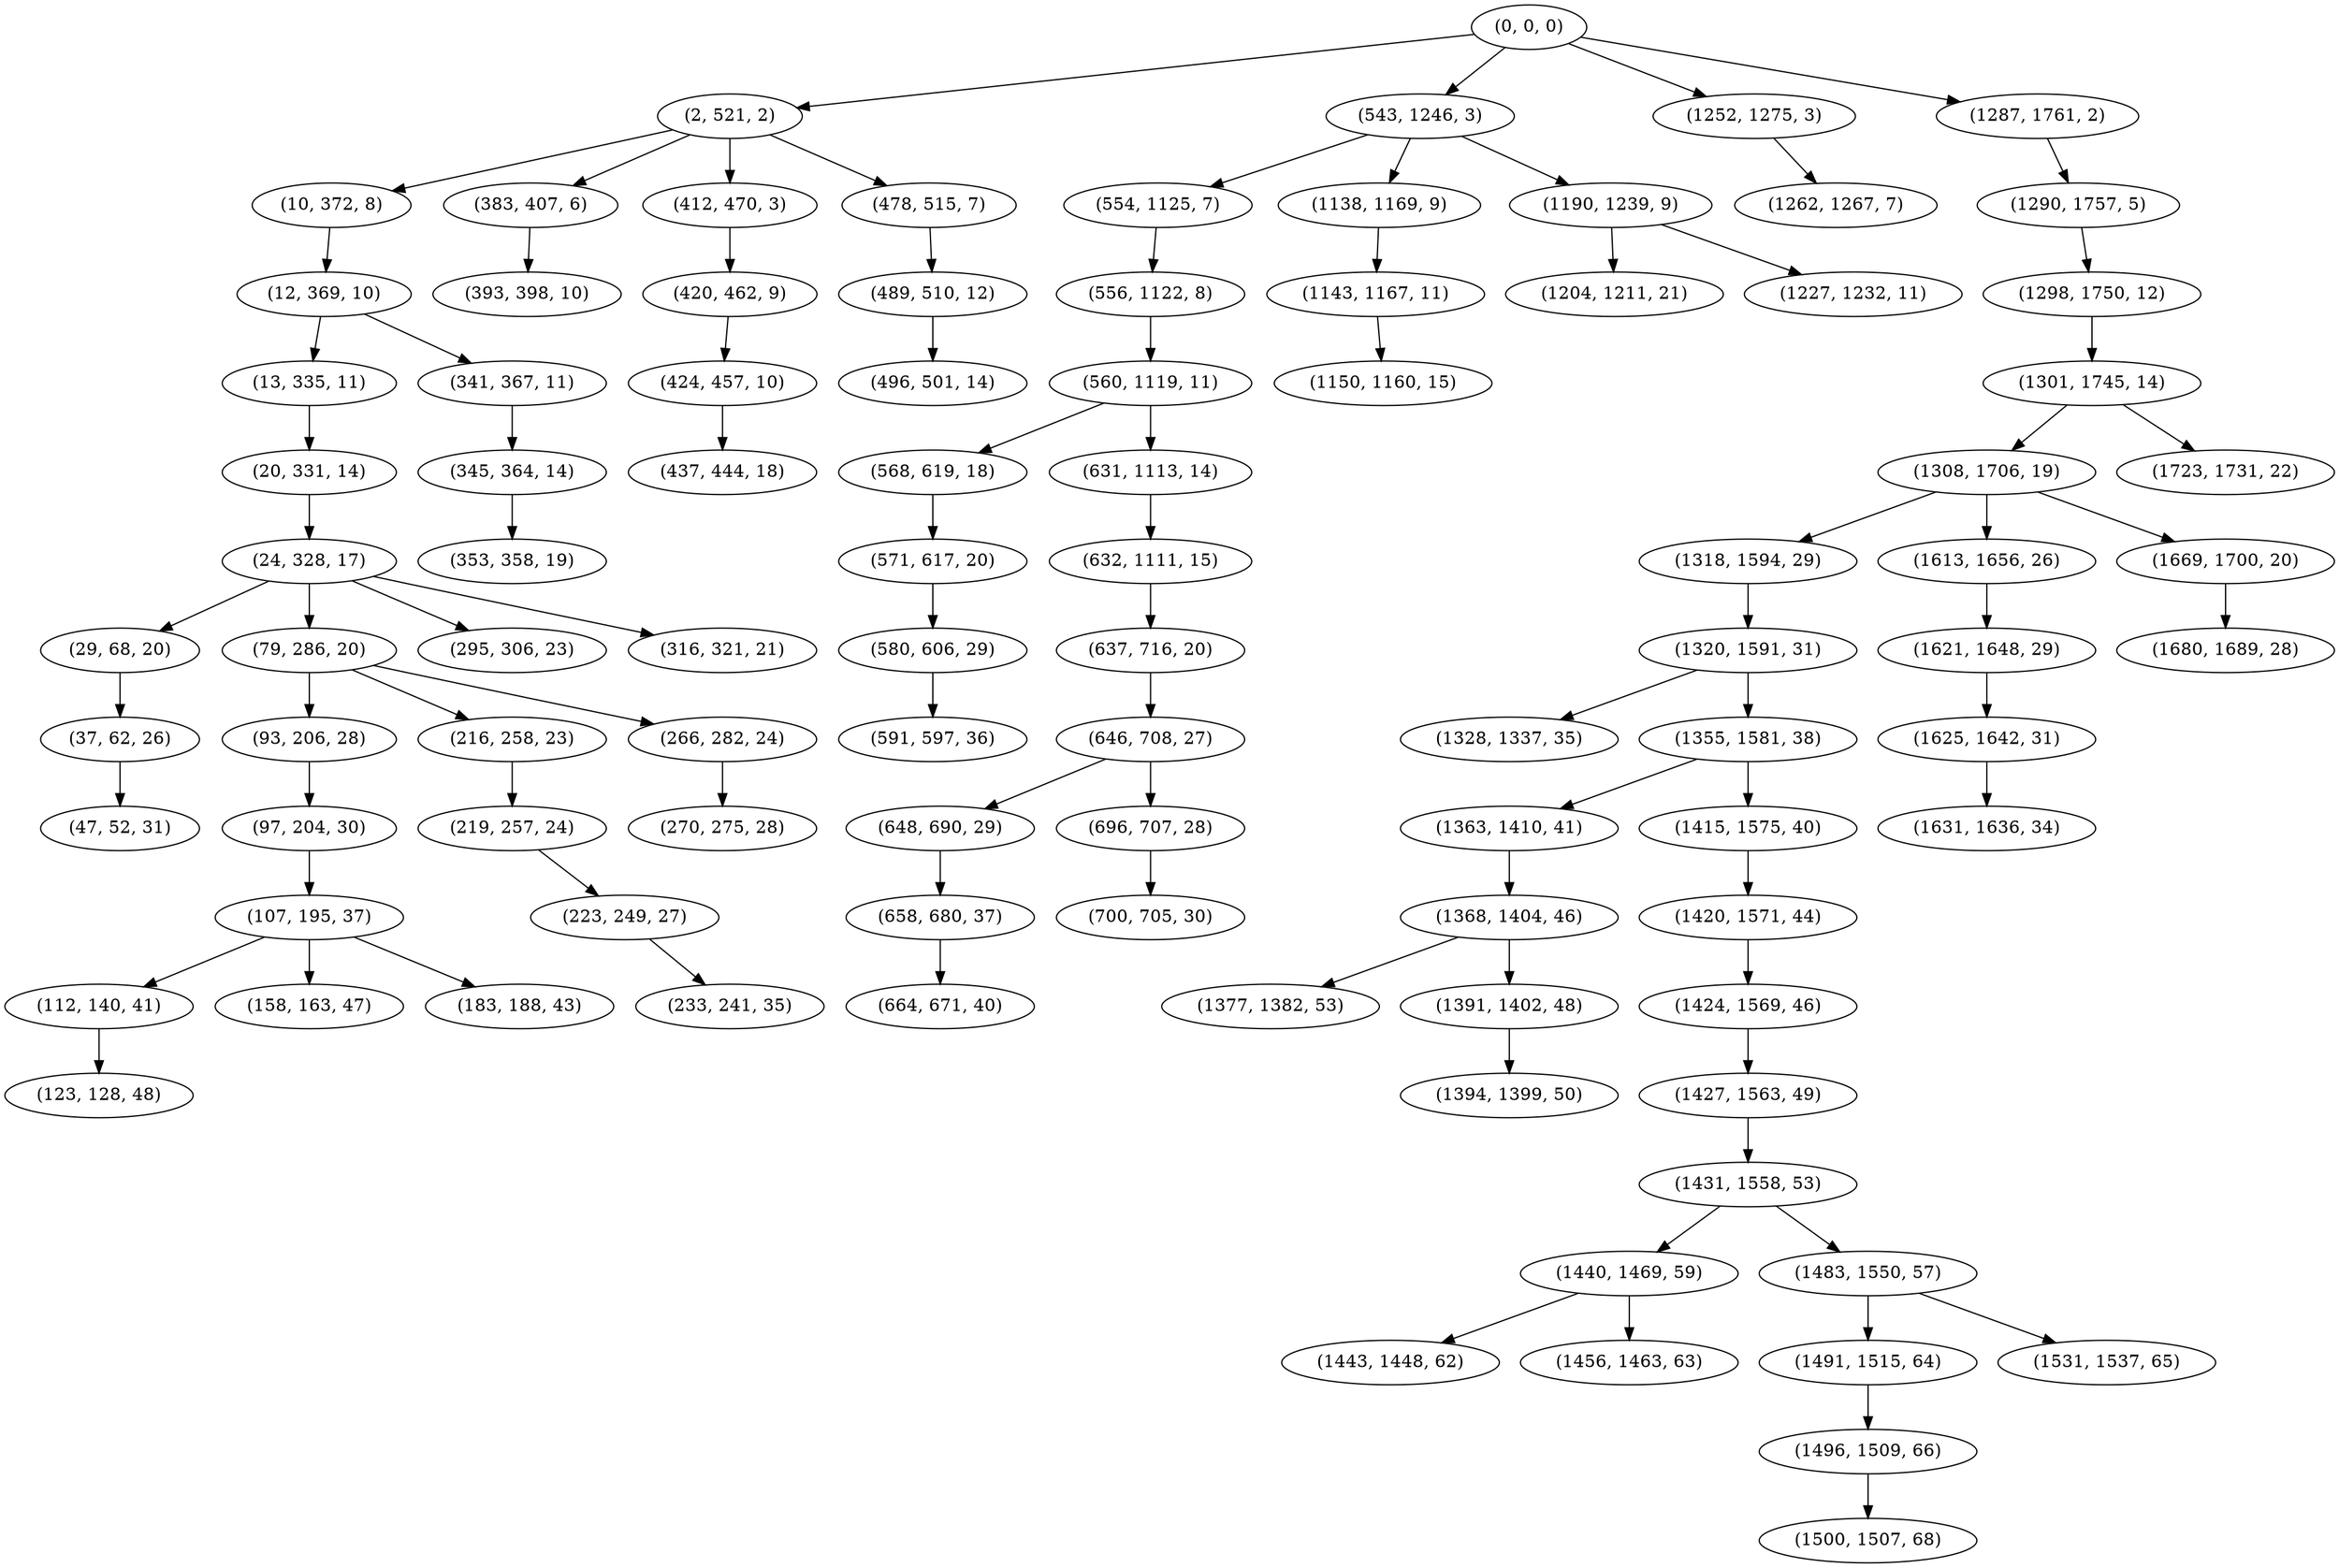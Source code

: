 digraph tree {
    "(0, 0, 0)";
    "(2, 521, 2)";
    "(10, 372, 8)";
    "(12, 369, 10)";
    "(13, 335, 11)";
    "(20, 331, 14)";
    "(24, 328, 17)";
    "(29, 68, 20)";
    "(37, 62, 26)";
    "(47, 52, 31)";
    "(79, 286, 20)";
    "(93, 206, 28)";
    "(97, 204, 30)";
    "(107, 195, 37)";
    "(112, 140, 41)";
    "(123, 128, 48)";
    "(158, 163, 47)";
    "(183, 188, 43)";
    "(216, 258, 23)";
    "(219, 257, 24)";
    "(223, 249, 27)";
    "(233, 241, 35)";
    "(266, 282, 24)";
    "(270, 275, 28)";
    "(295, 306, 23)";
    "(316, 321, 21)";
    "(341, 367, 11)";
    "(345, 364, 14)";
    "(353, 358, 19)";
    "(383, 407, 6)";
    "(393, 398, 10)";
    "(412, 470, 3)";
    "(420, 462, 9)";
    "(424, 457, 10)";
    "(437, 444, 18)";
    "(478, 515, 7)";
    "(489, 510, 12)";
    "(496, 501, 14)";
    "(543, 1246, 3)";
    "(554, 1125, 7)";
    "(556, 1122, 8)";
    "(560, 1119, 11)";
    "(568, 619, 18)";
    "(571, 617, 20)";
    "(580, 606, 29)";
    "(591, 597, 36)";
    "(631, 1113, 14)";
    "(632, 1111, 15)";
    "(637, 716, 20)";
    "(646, 708, 27)";
    "(648, 690, 29)";
    "(658, 680, 37)";
    "(664, 671, 40)";
    "(696, 707, 28)";
    "(700, 705, 30)";
    "(1138, 1169, 9)";
    "(1143, 1167, 11)";
    "(1150, 1160, 15)";
    "(1190, 1239, 9)";
    "(1204, 1211, 21)";
    "(1227, 1232, 11)";
    "(1252, 1275, 3)";
    "(1262, 1267, 7)";
    "(1287, 1761, 2)";
    "(1290, 1757, 5)";
    "(1298, 1750, 12)";
    "(1301, 1745, 14)";
    "(1308, 1706, 19)";
    "(1318, 1594, 29)";
    "(1320, 1591, 31)";
    "(1328, 1337, 35)";
    "(1355, 1581, 38)";
    "(1363, 1410, 41)";
    "(1368, 1404, 46)";
    "(1377, 1382, 53)";
    "(1391, 1402, 48)";
    "(1394, 1399, 50)";
    "(1415, 1575, 40)";
    "(1420, 1571, 44)";
    "(1424, 1569, 46)";
    "(1427, 1563, 49)";
    "(1431, 1558, 53)";
    "(1440, 1469, 59)";
    "(1443, 1448, 62)";
    "(1456, 1463, 63)";
    "(1483, 1550, 57)";
    "(1491, 1515, 64)";
    "(1496, 1509, 66)";
    "(1500, 1507, 68)";
    "(1531, 1537, 65)";
    "(1613, 1656, 26)";
    "(1621, 1648, 29)";
    "(1625, 1642, 31)";
    "(1631, 1636, 34)";
    "(1669, 1700, 20)";
    "(1680, 1689, 28)";
    "(1723, 1731, 22)";
    "(0, 0, 0)" -> "(2, 521, 2)";
    "(0, 0, 0)" -> "(543, 1246, 3)";
    "(0, 0, 0)" -> "(1252, 1275, 3)";
    "(0, 0, 0)" -> "(1287, 1761, 2)";
    "(2, 521, 2)" -> "(10, 372, 8)";
    "(2, 521, 2)" -> "(383, 407, 6)";
    "(2, 521, 2)" -> "(412, 470, 3)";
    "(2, 521, 2)" -> "(478, 515, 7)";
    "(10, 372, 8)" -> "(12, 369, 10)";
    "(12, 369, 10)" -> "(13, 335, 11)";
    "(12, 369, 10)" -> "(341, 367, 11)";
    "(13, 335, 11)" -> "(20, 331, 14)";
    "(20, 331, 14)" -> "(24, 328, 17)";
    "(24, 328, 17)" -> "(29, 68, 20)";
    "(24, 328, 17)" -> "(79, 286, 20)";
    "(24, 328, 17)" -> "(295, 306, 23)";
    "(24, 328, 17)" -> "(316, 321, 21)";
    "(29, 68, 20)" -> "(37, 62, 26)";
    "(37, 62, 26)" -> "(47, 52, 31)";
    "(79, 286, 20)" -> "(93, 206, 28)";
    "(79, 286, 20)" -> "(216, 258, 23)";
    "(79, 286, 20)" -> "(266, 282, 24)";
    "(93, 206, 28)" -> "(97, 204, 30)";
    "(97, 204, 30)" -> "(107, 195, 37)";
    "(107, 195, 37)" -> "(112, 140, 41)";
    "(107, 195, 37)" -> "(158, 163, 47)";
    "(107, 195, 37)" -> "(183, 188, 43)";
    "(112, 140, 41)" -> "(123, 128, 48)";
    "(216, 258, 23)" -> "(219, 257, 24)";
    "(219, 257, 24)" -> "(223, 249, 27)";
    "(223, 249, 27)" -> "(233, 241, 35)";
    "(266, 282, 24)" -> "(270, 275, 28)";
    "(341, 367, 11)" -> "(345, 364, 14)";
    "(345, 364, 14)" -> "(353, 358, 19)";
    "(383, 407, 6)" -> "(393, 398, 10)";
    "(412, 470, 3)" -> "(420, 462, 9)";
    "(420, 462, 9)" -> "(424, 457, 10)";
    "(424, 457, 10)" -> "(437, 444, 18)";
    "(478, 515, 7)" -> "(489, 510, 12)";
    "(489, 510, 12)" -> "(496, 501, 14)";
    "(543, 1246, 3)" -> "(554, 1125, 7)";
    "(543, 1246, 3)" -> "(1138, 1169, 9)";
    "(543, 1246, 3)" -> "(1190, 1239, 9)";
    "(554, 1125, 7)" -> "(556, 1122, 8)";
    "(556, 1122, 8)" -> "(560, 1119, 11)";
    "(560, 1119, 11)" -> "(568, 619, 18)";
    "(560, 1119, 11)" -> "(631, 1113, 14)";
    "(568, 619, 18)" -> "(571, 617, 20)";
    "(571, 617, 20)" -> "(580, 606, 29)";
    "(580, 606, 29)" -> "(591, 597, 36)";
    "(631, 1113, 14)" -> "(632, 1111, 15)";
    "(632, 1111, 15)" -> "(637, 716, 20)";
    "(637, 716, 20)" -> "(646, 708, 27)";
    "(646, 708, 27)" -> "(648, 690, 29)";
    "(646, 708, 27)" -> "(696, 707, 28)";
    "(648, 690, 29)" -> "(658, 680, 37)";
    "(658, 680, 37)" -> "(664, 671, 40)";
    "(696, 707, 28)" -> "(700, 705, 30)";
    "(1138, 1169, 9)" -> "(1143, 1167, 11)";
    "(1143, 1167, 11)" -> "(1150, 1160, 15)";
    "(1190, 1239, 9)" -> "(1204, 1211, 21)";
    "(1190, 1239, 9)" -> "(1227, 1232, 11)";
    "(1252, 1275, 3)" -> "(1262, 1267, 7)";
    "(1287, 1761, 2)" -> "(1290, 1757, 5)";
    "(1290, 1757, 5)" -> "(1298, 1750, 12)";
    "(1298, 1750, 12)" -> "(1301, 1745, 14)";
    "(1301, 1745, 14)" -> "(1308, 1706, 19)";
    "(1301, 1745, 14)" -> "(1723, 1731, 22)";
    "(1308, 1706, 19)" -> "(1318, 1594, 29)";
    "(1308, 1706, 19)" -> "(1613, 1656, 26)";
    "(1308, 1706, 19)" -> "(1669, 1700, 20)";
    "(1318, 1594, 29)" -> "(1320, 1591, 31)";
    "(1320, 1591, 31)" -> "(1328, 1337, 35)";
    "(1320, 1591, 31)" -> "(1355, 1581, 38)";
    "(1355, 1581, 38)" -> "(1363, 1410, 41)";
    "(1355, 1581, 38)" -> "(1415, 1575, 40)";
    "(1363, 1410, 41)" -> "(1368, 1404, 46)";
    "(1368, 1404, 46)" -> "(1377, 1382, 53)";
    "(1368, 1404, 46)" -> "(1391, 1402, 48)";
    "(1391, 1402, 48)" -> "(1394, 1399, 50)";
    "(1415, 1575, 40)" -> "(1420, 1571, 44)";
    "(1420, 1571, 44)" -> "(1424, 1569, 46)";
    "(1424, 1569, 46)" -> "(1427, 1563, 49)";
    "(1427, 1563, 49)" -> "(1431, 1558, 53)";
    "(1431, 1558, 53)" -> "(1440, 1469, 59)";
    "(1431, 1558, 53)" -> "(1483, 1550, 57)";
    "(1440, 1469, 59)" -> "(1443, 1448, 62)";
    "(1440, 1469, 59)" -> "(1456, 1463, 63)";
    "(1483, 1550, 57)" -> "(1491, 1515, 64)";
    "(1483, 1550, 57)" -> "(1531, 1537, 65)";
    "(1491, 1515, 64)" -> "(1496, 1509, 66)";
    "(1496, 1509, 66)" -> "(1500, 1507, 68)";
    "(1613, 1656, 26)" -> "(1621, 1648, 29)";
    "(1621, 1648, 29)" -> "(1625, 1642, 31)";
    "(1625, 1642, 31)" -> "(1631, 1636, 34)";
    "(1669, 1700, 20)" -> "(1680, 1689, 28)";
}
